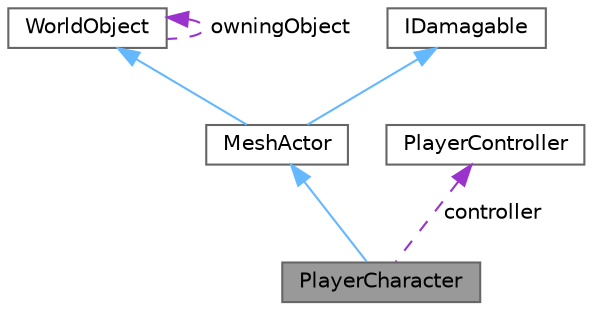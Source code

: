 digraph "PlayerCharacter"
{
 // LATEX_PDF_SIZE
  bgcolor="transparent";
  edge [fontname=Helvetica,fontsize=10,labelfontname=Helvetica,labelfontsize=10];
  node [fontname=Helvetica,fontsize=10,shape=box,height=0.2,width=0.4];
  Node1 [label="PlayerCharacter",height=0.2,width=0.4,color="gray40", fillcolor="grey60", style="filled", fontcolor="black",tooltip="The class that the player uses during the GameLoop GameState"];
  Node2 -> Node1 [dir="back",color="steelblue1",style="solid"];
  Node2 [label="MeshActor",height=0.2,width=0.4,color="gray40", fillcolor="white", style="filled",URL="$class_mesh_actor.html",tooltip="An object that has a mesh"];
  Node3 -> Node2 [dir="back",color="steelblue1",style="solid"];
  Node3 [label="WorldObject",height=0.2,width=0.4,color="gray40", fillcolor="white", style="filled",URL="$class_world_object.html",tooltip=" "];
  Node3 -> Node3 [dir="back",color="darkorchid3",style="dashed",label=" owningObject" ];
  Node4 -> Node2 [dir="back",color="steelblue1",style="solid"];
  Node4 [label="IDamagable",height=0.2,width=0.4,color="gray40", fillcolor="white", style="filled",URL="$class_i_damagable.html",tooltip="Interface to be added, when we want the specific class to be able to take damage"];
  Node5 -> Node1 [dir="back",color="darkorchid3",style="dashed",label=" controller" ];
  Node5 [label="PlayerController",height=0.2,width=0.4,color="gray40", fillcolor="white", style="filled",URL="$class_player_controller.html",tooltip="Responsible for reading input and calling appropriate events"];
}

